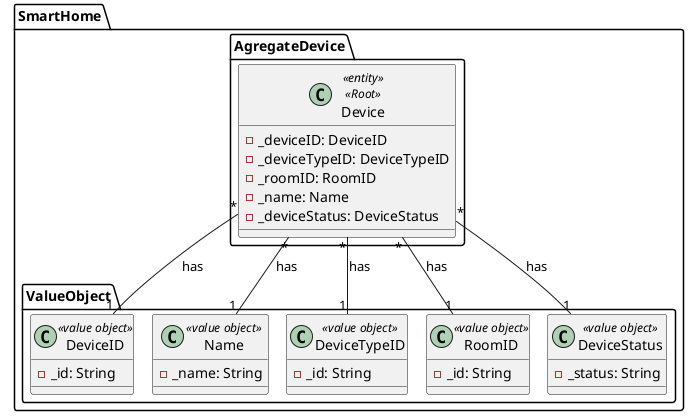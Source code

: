 @startuml
!pragma layout smetana

package SmartHome.AgregateDevice {
class Device<<entity>><<Root>>{
    - _deviceID: DeviceID
    - _deviceTypeID: DeviceTypeID
    - _roomID: RoomID
    - _name: Name
    - _deviceStatus: DeviceStatus
}
}

package SmartHome.ValueObject {
    class DeviceID<<value object>>{
        - _id: String
    }
    class Name<<value object>>{
        - _name: String
    }

    class DeviceTypeID<<value object>>{
        - _id: String
    }

    class RoomID<<value object>>{
        - _id: String
    }

    class DeviceStatus<<value object>>{
        - _status: String
    }
}

Device "*" -- "1" DeviceID : has
Device "*" -- "1" Name : has
Device "*" -- "1" DeviceTypeID : has
Device "*" -- "1" RoomID : has
Device "*" -- "1" DeviceStatus : has
@enduml